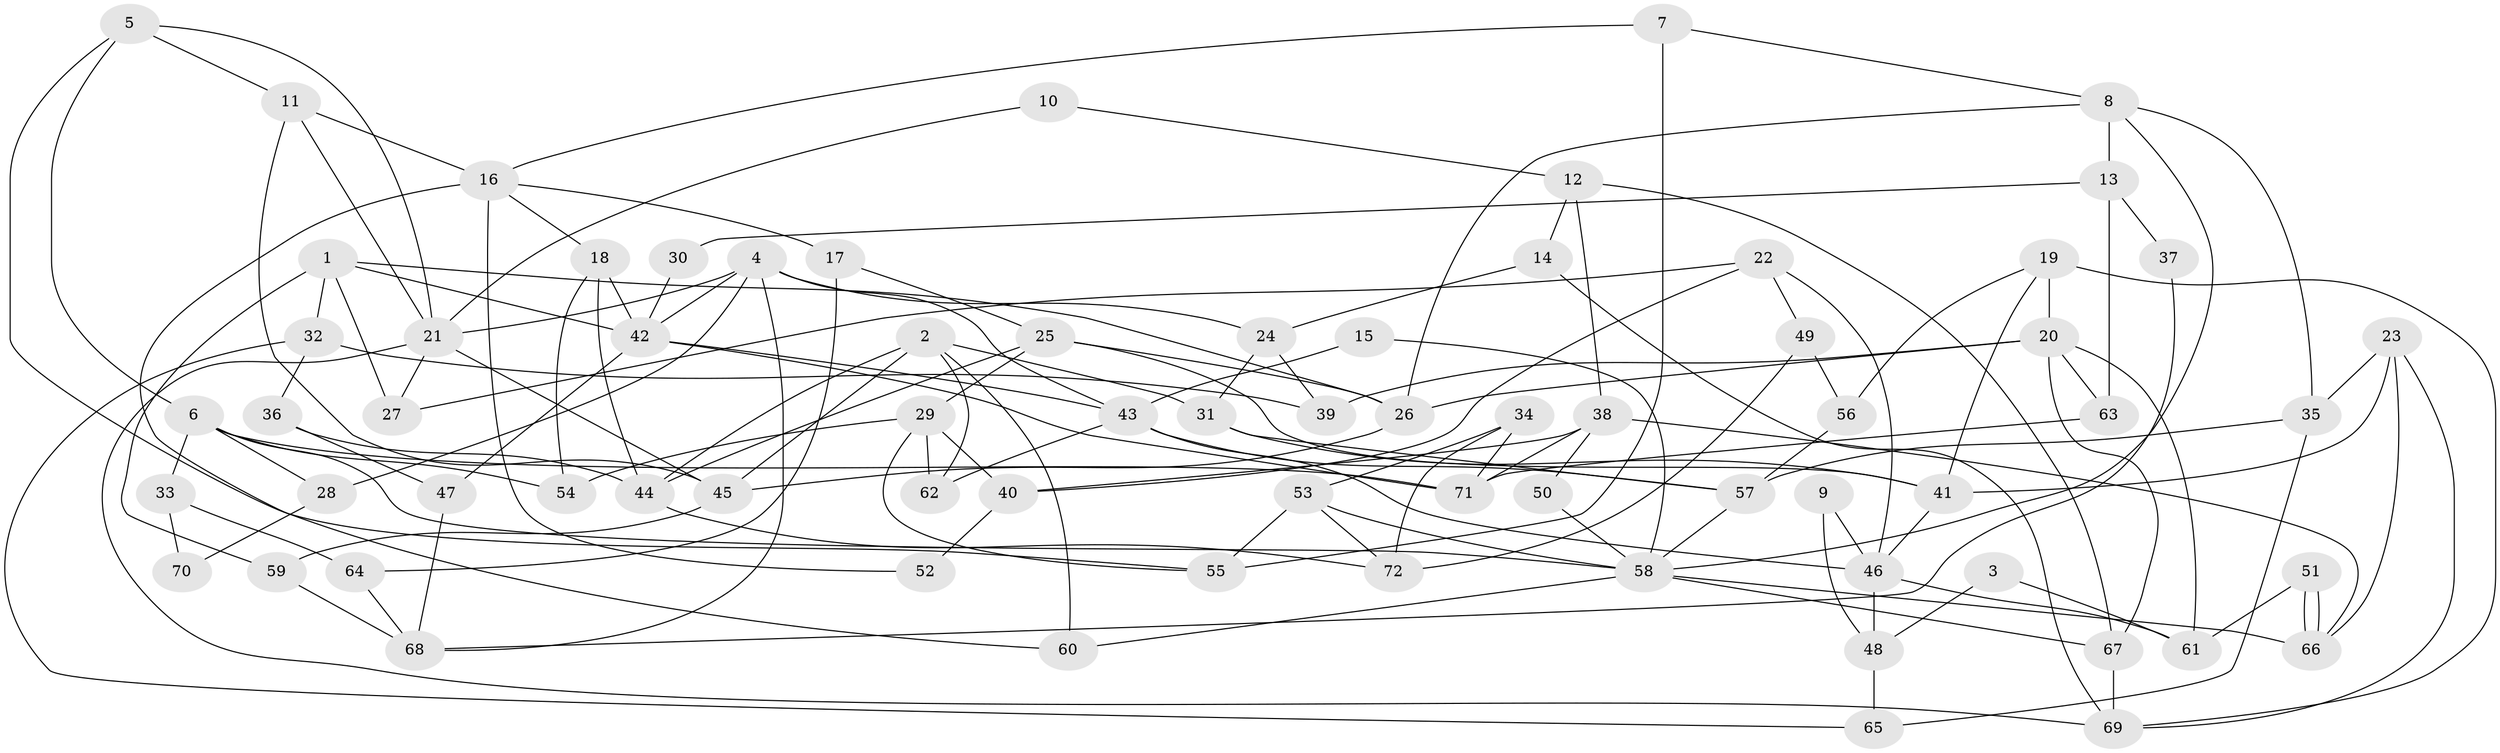 // coarse degree distribution, {6: 0.0851063829787234, 7: 0.14893617021276595, 2: 0.1702127659574468, 9: 0.02127659574468085, 4: 0.10638297872340426, 5: 0.1276595744680851, 8: 0.06382978723404255, 3: 0.23404255319148937, 10: 0.02127659574468085, 11: 0.02127659574468085}
// Generated by graph-tools (version 1.1) at 2025/41/03/06/25 10:41:57]
// undirected, 72 vertices, 144 edges
graph export_dot {
graph [start="1"]
  node [color=gray90,style=filled];
  1;
  2;
  3;
  4;
  5;
  6;
  7;
  8;
  9;
  10;
  11;
  12;
  13;
  14;
  15;
  16;
  17;
  18;
  19;
  20;
  21;
  22;
  23;
  24;
  25;
  26;
  27;
  28;
  29;
  30;
  31;
  32;
  33;
  34;
  35;
  36;
  37;
  38;
  39;
  40;
  41;
  42;
  43;
  44;
  45;
  46;
  47;
  48;
  49;
  50;
  51;
  52;
  53;
  54;
  55;
  56;
  57;
  58;
  59;
  60;
  61;
  62;
  63;
  64;
  65;
  66;
  67;
  68;
  69;
  70;
  71;
  72;
  1 -- 42;
  1 -- 26;
  1 -- 27;
  1 -- 32;
  1 -- 59;
  2 -- 31;
  2 -- 62;
  2 -- 44;
  2 -- 45;
  2 -- 60;
  3 -- 48;
  3 -- 61;
  4 -- 21;
  4 -- 42;
  4 -- 24;
  4 -- 28;
  4 -- 43;
  4 -- 68;
  5 -- 6;
  5 -- 21;
  5 -- 11;
  5 -- 55;
  6 -- 58;
  6 -- 54;
  6 -- 28;
  6 -- 33;
  6 -- 71;
  7 -- 8;
  7 -- 16;
  7 -- 55;
  8 -- 26;
  8 -- 58;
  8 -- 13;
  8 -- 35;
  9 -- 48;
  9 -- 46;
  10 -- 12;
  10 -- 21;
  11 -- 45;
  11 -- 16;
  11 -- 21;
  12 -- 14;
  12 -- 38;
  12 -- 67;
  13 -- 63;
  13 -- 30;
  13 -- 37;
  14 -- 69;
  14 -- 24;
  15 -- 43;
  15 -- 58;
  16 -- 60;
  16 -- 17;
  16 -- 18;
  16 -- 52;
  17 -- 25;
  17 -- 64;
  18 -- 42;
  18 -- 44;
  18 -- 54;
  19 -- 41;
  19 -- 69;
  19 -- 20;
  19 -- 56;
  20 -- 67;
  20 -- 26;
  20 -- 39;
  20 -- 61;
  20 -- 63;
  21 -- 45;
  21 -- 27;
  21 -- 69;
  22 -- 40;
  22 -- 27;
  22 -- 46;
  22 -- 49;
  23 -- 69;
  23 -- 41;
  23 -- 35;
  23 -- 66;
  24 -- 39;
  24 -- 31;
  25 -- 41;
  25 -- 44;
  25 -- 26;
  25 -- 29;
  26 -- 45;
  28 -- 70;
  29 -- 55;
  29 -- 40;
  29 -- 54;
  29 -- 62;
  30 -- 42;
  31 -- 57;
  31 -- 41;
  32 -- 36;
  32 -- 39;
  32 -- 65;
  33 -- 64;
  33 -- 70;
  34 -- 72;
  34 -- 53;
  34 -- 71;
  35 -- 57;
  35 -- 65;
  36 -- 47;
  36 -- 44;
  37 -- 68;
  38 -- 66;
  38 -- 71;
  38 -- 40;
  38 -- 50;
  40 -- 52;
  41 -- 46;
  42 -- 43;
  42 -- 71;
  42 -- 47;
  43 -- 57;
  43 -- 46;
  43 -- 62;
  44 -- 72;
  45 -- 59;
  46 -- 48;
  46 -- 61;
  47 -- 68;
  48 -- 65;
  49 -- 56;
  49 -- 72;
  50 -- 58;
  51 -- 61;
  51 -- 66;
  51 -- 66;
  53 -- 55;
  53 -- 72;
  53 -- 58;
  56 -- 57;
  57 -- 58;
  58 -- 66;
  58 -- 60;
  58 -- 67;
  59 -- 68;
  63 -- 71;
  64 -- 68;
  67 -- 69;
}
